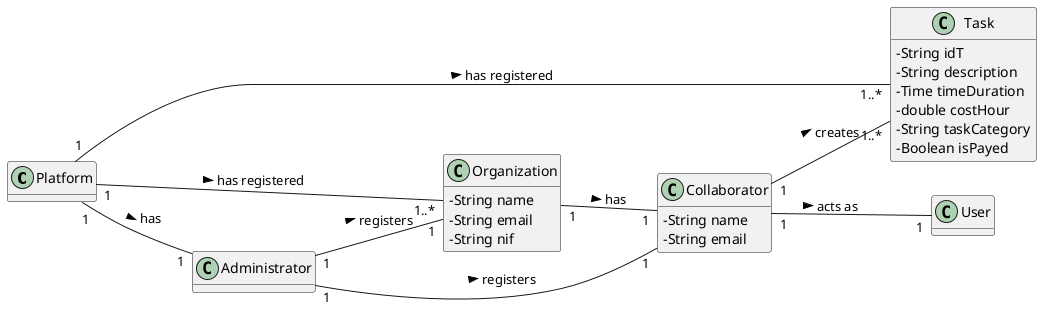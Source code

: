 @startuml
skinparam classAttributeIconSize 0
hide methods
left to right direction

class Platform{
}


class Organization {
  -String name
  -String email
  -String nif
}

class Collaborator{
  -String name
  -String email
}

class Task {
  -String idT
  -String description
  -Time timeDuration
  -double costHour
  -String taskCategory
  -Boolean isPayed
}


class User {
}



Platform "1" -- "1..*" Organization: has registered >




Organization "1" -- "1" Collaborator: has >
Collaborator "1" -- "1" User: acts as >

Administrator "1" -- "1" Organization: registers >

Administrator "1" -- "1" Collaborator: registers >

Platform "1" -- "1..*" Task: has registered >




Platform "1" -- "1" Administrator: has >
Collaborator "1" -- "1..*" Task: creates >




@enduml

